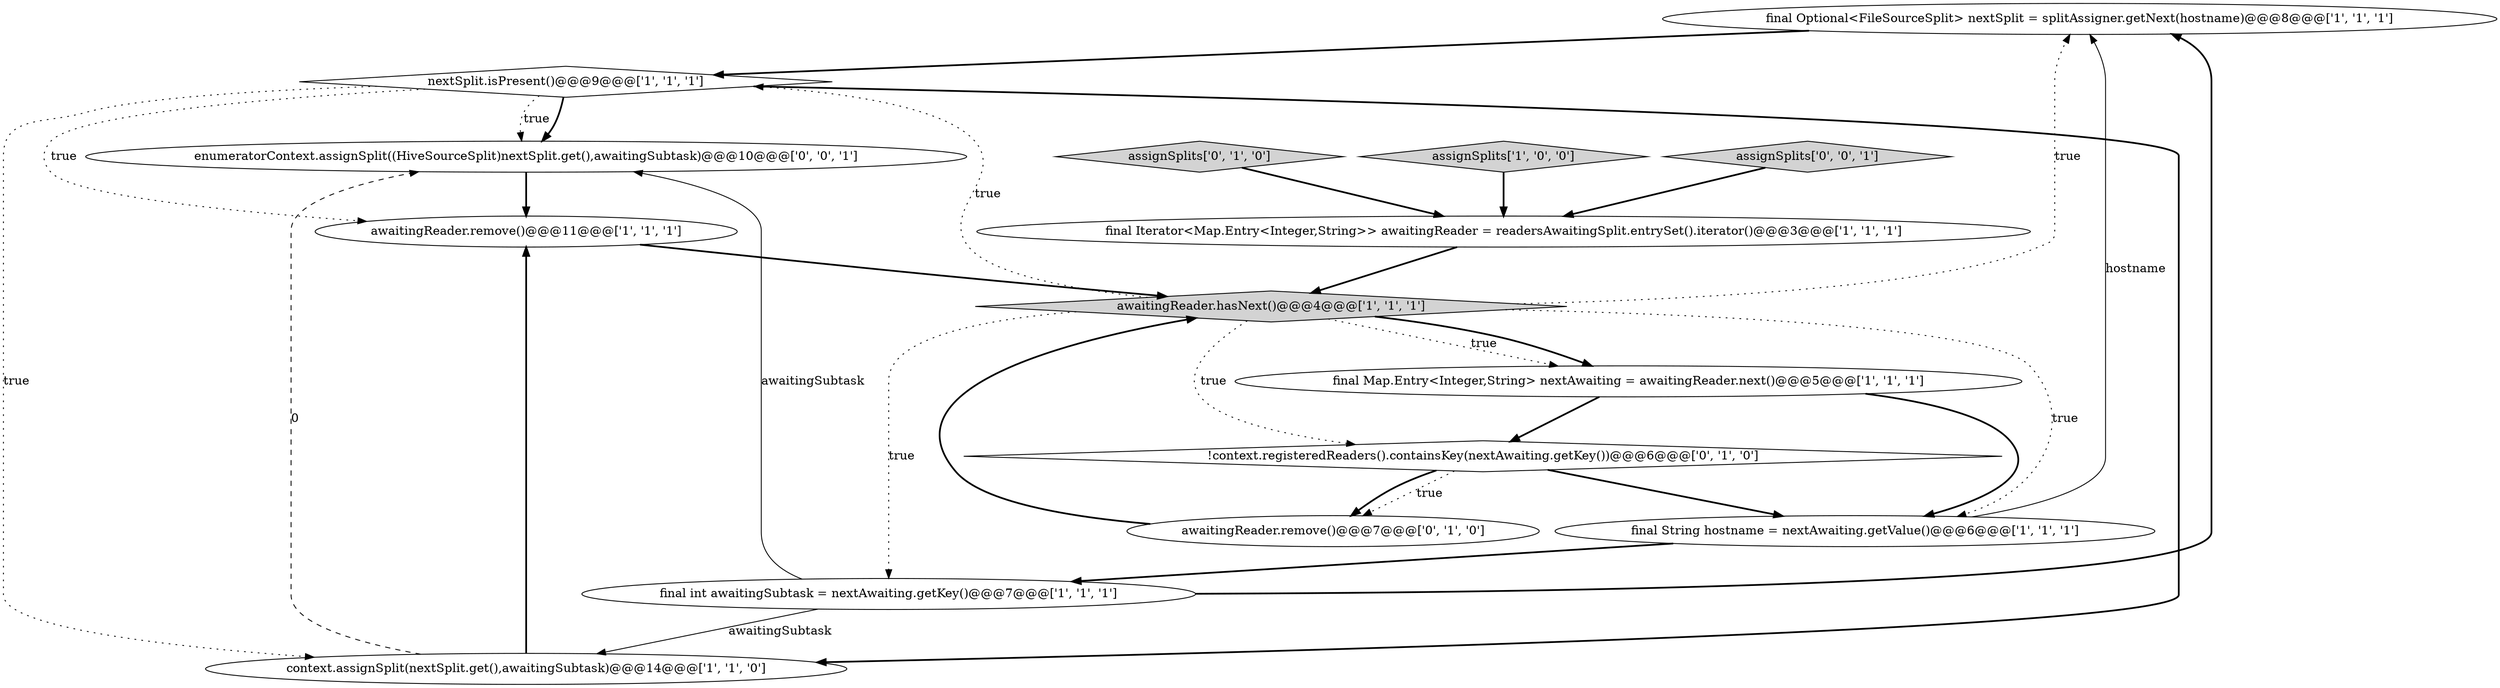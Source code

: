digraph {
7 [style = filled, label = "final Optional<FileSourceSplit> nextSplit = splitAssigner.getNext(hostname)@@@8@@@['1', '1', '1']", fillcolor = white, shape = ellipse image = "AAA0AAABBB1BBB"];
10 [style = filled, label = "!context.registeredReaders().containsKey(nextAwaiting.getKey())@@@6@@@['0', '1', '0']", fillcolor = white, shape = diamond image = "AAA1AAABBB2BBB"];
2 [style = filled, label = "nextSplit.isPresent()@@@9@@@['1', '1', '1']", fillcolor = white, shape = diamond image = "AAA0AAABBB1BBB"];
0 [style = filled, label = "awaitingReader.hasNext()@@@4@@@['1', '1', '1']", fillcolor = lightgray, shape = diamond image = "AAA0AAABBB1BBB"];
11 [style = filled, label = "assignSplits['0', '1', '0']", fillcolor = lightgray, shape = diamond image = "AAA0AAABBB2BBB"];
12 [style = filled, label = "awaitingReader.remove()@@@7@@@['0', '1', '0']", fillcolor = white, shape = ellipse image = "AAA1AAABBB2BBB"];
4 [style = filled, label = "assignSplits['1', '0', '0']", fillcolor = lightgray, shape = diamond image = "AAA0AAABBB1BBB"];
13 [style = filled, label = "enumeratorContext.assignSplit((HiveSourceSplit)nextSplit.get(),awaitingSubtask)@@@10@@@['0', '0', '1']", fillcolor = white, shape = ellipse image = "AAA0AAABBB3BBB"];
14 [style = filled, label = "assignSplits['0', '0', '1']", fillcolor = lightgray, shape = diamond image = "AAA0AAABBB3BBB"];
6 [style = filled, label = "awaitingReader.remove()@@@11@@@['1', '1', '1']", fillcolor = white, shape = ellipse image = "AAA0AAABBB1BBB"];
8 [style = filled, label = "context.assignSplit(nextSplit.get(),awaitingSubtask)@@@14@@@['1', '1', '0']", fillcolor = white, shape = ellipse image = "AAA0AAABBB1BBB"];
3 [style = filled, label = "final Iterator<Map.Entry<Integer,String>> awaitingReader = readersAwaitingSplit.entrySet().iterator()@@@3@@@['1', '1', '1']", fillcolor = white, shape = ellipse image = "AAA0AAABBB1BBB"];
1 [style = filled, label = "final Map.Entry<Integer,String> nextAwaiting = awaitingReader.next()@@@5@@@['1', '1', '1']", fillcolor = white, shape = ellipse image = "AAA0AAABBB1BBB"];
5 [style = filled, label = "final int awaitingSubtask = nextAwaiting.getKey()@@@7@@@['1', '1', '1']", fillcolor = white, shape = ellipse image = "AAA0AAABBB1BBB"];
9 [style = filled, label = "final String hostname = nextAwaiting.getValue()@@@6@@@['1', '1', '1']", fillcolor = white, shape = ellipse image = "AAA0AAABBB1BBB"];
0->2 [style = dotted, label="true"];
0->10 [style = dotted, label="true"];
12->0 [style = bold, label=""];
11->3 [style = bold, label=""];
0->1 [style = dotted, label="true"];
1->9 [style = bold, label=""];
1->10 [style = bold, label=""];
14->3 [style = bold, label=""];
10->12 [style = dotted, label="true"];
2->8 [style = dotted, label="true"];
2->13 [style = bold, label=""];
10->9 [style = bold, label=""];
0->7 [style = dotted, label="true"];
6->0 [style = bold, label=""];
13->6 [style = bold, label=""];
8->13 [style = dashed, label="0"];
2->6 [style = dotted, label="true"];
8->6 [style = bold, label=""];
0->1 [style = bold, label=""];
5->8 [style = solid, label="awaitingSubtask"];
2->8 [style = bold, label=""];
0->5 [style = dotted, label="true"];
10->12 [style = bold, label=""];
5->13 [style = solid, label="awaitingSubtask"];
9->7 [style = solid, label="hostname"];
0->9 [style = dotted, label="true"];
2->13 [style = dotted, label="true"];
3->0 [style = bold, label=""];
9->5 [style = bold, label=""];
4->3 [style = bold, label=""];
5->7 [style = bold, label=""];
7->2 [style = bold, label=""];
}
